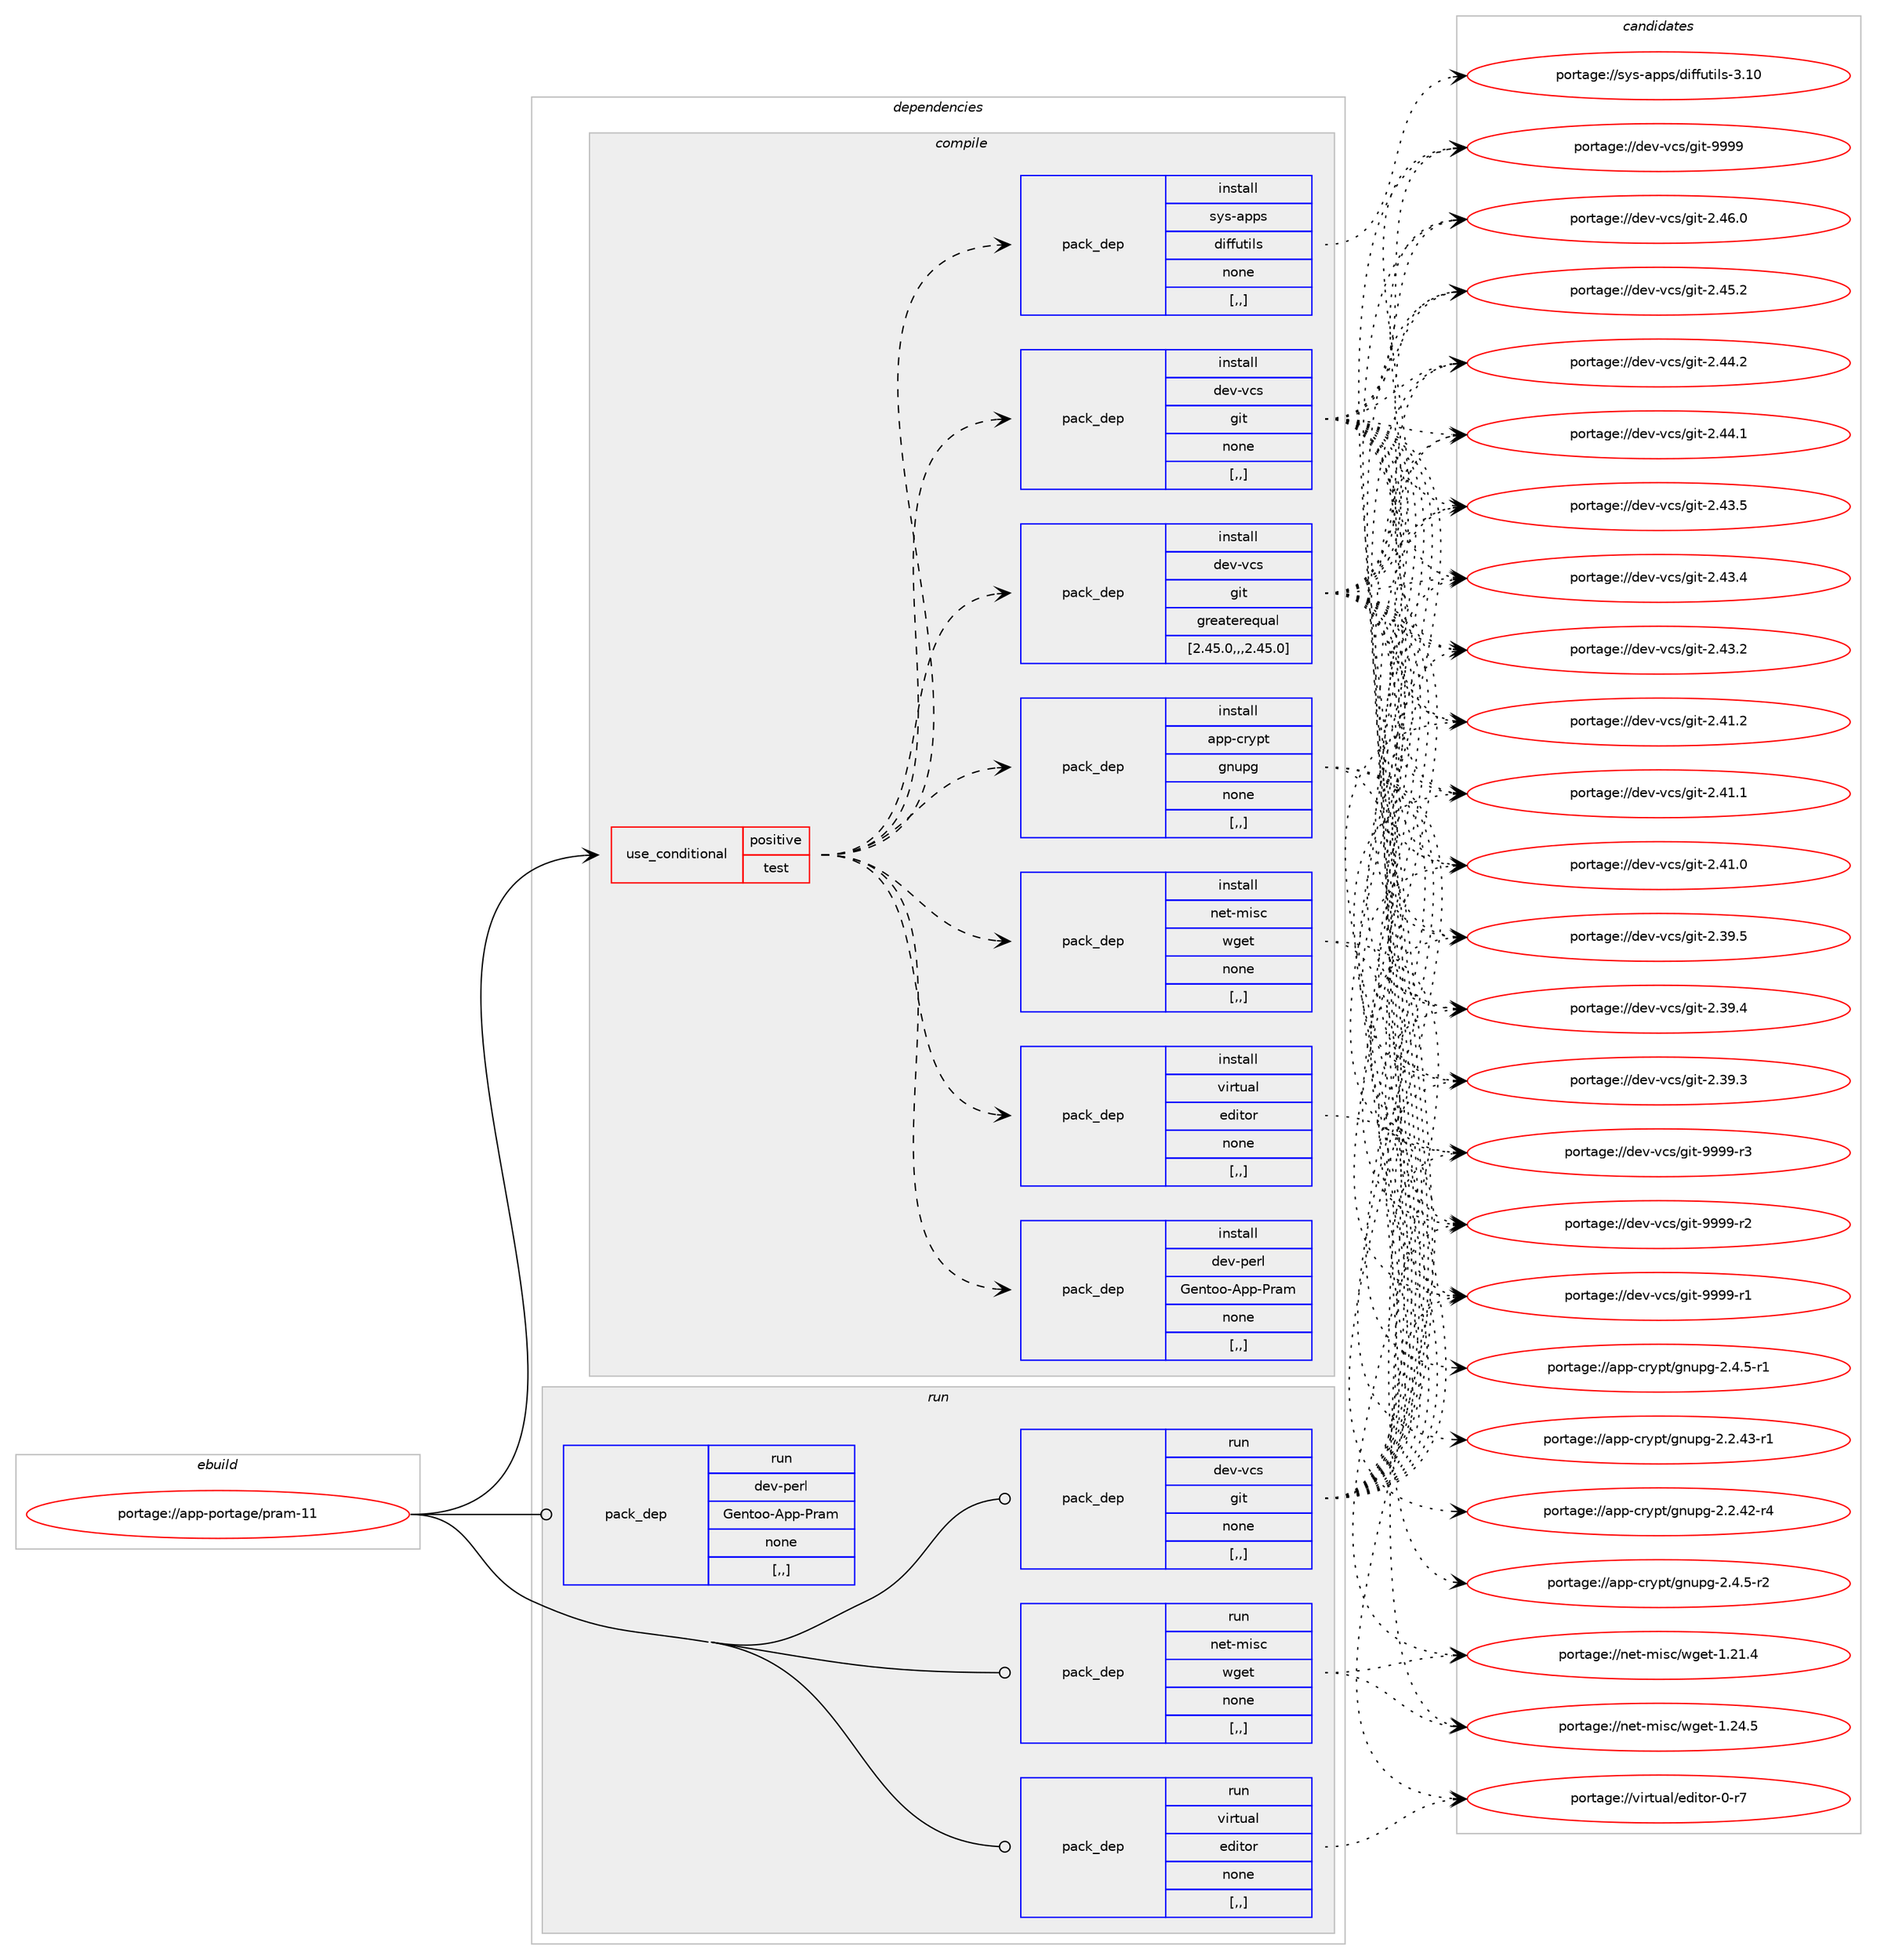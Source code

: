 digraph prolog {

# *************
# Graph options
# *************

newrank=true;
concentrate=true;
compound=true;
graph [rankdir=LR,fontname=Helvetica,fontsize=10,ranksep=1.5];#, ranksep=2.5, nodesep=0.2];
edge  [arrowhead=vee];
node  [fontname=Helvetica,fontsize=10];

# **********
# The ebuild
# **********

subgraph cluster_leftcol {
color=gray;
label=<<i>ebuild</i>>;
id [label="portage://app-portage/pram-11", color=red, width=4, href="../app-portage/pram-11.svg"];
}

# ****************
# The dependencies
# ****************

subgraph cluster_midcol {
color=gray;
label=<<i>dependencies</i>>;
subgraph cluster_compile {
fillcolor="#eeeeee";
style=filled;
label=<<i>compile</i>>;
subgraph cond144150 {
dependency545392 [label=<<TABLE BORDER="0" CELLBORDER="1" CELLSPACING="0" CELLPADDING="4"><TR><TD ROWSPAN="3" CELLPADDING="10">use_conditional</TD></TR><TR><TD>positive</TD></TR><TR><TD>test</TD></TR></TABLE>>, shape=none, color=red];
subgraph pack397163 {
dependency545393 [label=<<TABLE BORDER="0" CELLBORDER="1" CELLSPACING="0" CELLPADDING="4" WIDTH="220"><TR><TD ROWSPAN="6" CELLPADDING="30">pack_dep</TD></TR><TR><TD WIDTH="110">install</TD></TR><TR><TD>dev-vcs</TD></TR><TR><TD>git</TD></TR><TR><TD>none</TD></TR><TR><TD>[,,]</TD></TR></TABLE>>, shape=none, color=blue];
}
dependency545392:e -> dependency545393:w [weight=20,style="dashed",arrowhead="vee"];
subgraph pack397164 {
dependency545394 [label=<<TABLE BORDER="0" CELLBORDER="1" CELLSPACING="0" CELLPADDING="4" WIDTH="220"><TR><TD ROWSPAN="6" CELLPADDING="30">pack_dep</TD></TR><TR><TD WIDTH="110">install</TD></TR><TR><TD>net-misc</TD></TR><TR><TD>wget</TD></TR><TR><TD>none</TD></TR><TR><TD>[,,]</TD></TR></TABLE>>, shape=none, color=blue];
}
dependency545392:e -> dependency545394:w [weight=20,style="dashed",arrowhead="vee"];
subgraph pack397165 {
dependency545395 [label=<<TABLE BORDER="0" CELLBORDER="1" CELLSPACING="0" CELLPADDING="4" WIDTH="220"><TR><TD ROWSPAN="6" CELLPADDING="30">pack_dep</TD></TR><TR><TD WIDTH="110">install</TD></TR><TR><TD>virtual</TD></TR><TR><TD>editor</TD></TR><TR><TD>none</TD></TR><TR><TD>[,,]</TD></TR></TABLE>>, shape=none, color=blue];
}
dependency545392:e -> dependency545395:w [weight=20,style="dashed",arrowhead="vee"];
subgraph pack397166 {
dependency545396 [label=<<TABLE BORDER="0" CELLBORDER="1" CELLSPACING="0" CELLPADDING="4" WIDTH="220"><TR><TD ROWSPAN="6" CELLPADDING="30">pack_dep</TD></TR><TR><TD WIDTH="110">install</TD></TR><TR><TD>dev-perl</TD></TR><TR><TD>Gentoo-App-Pram</TD></TR><TR><TD>none</TD></TR><TR><TD>[,,]</TD></TR></TABLE>>, shape=none, color=blue];
}
dependency545392:e -> dependency545396:w [weight=20,style="dashed",arrowhead="vee"];
subgraph pack397167 {
dependency545397 [label=<<TABLE BORDER="0" CELLBORDER="1" CELLSPACING="0" CELLPADDING="4" WIDTH="220"><TR><TD ROWSPAN="6" CELLPADDING="30">pack_dep</TD></TR><TR><TD WIDTH="110">install</TD></TR><TR><TD>app-crypt</TD></TR><TR><TD>gnupg</TD></TR><TR><TD>none</TD></TR><TR><TD>[,,]</TD></TR></TABLE>>, shape=none, color=blue];
}
dependency545392:e -> dependency545397:w [weight=20,style="dashed",arrowhead="vee"];
subgraph pack397168 {
dependency545398 [label=<<TABLE BORDER="0" CELLBORDER="1" CELLSPACING="0" CELLPADDING="4" WIDTH="220"><TR><TD ROWSPAN="6" CELLPADDING="30">pack_dep</TD></TR><TR><TD WIDTH="110">install</TD></TR><TR><TD>dev-vcs</TD></TR><TR><TD>git</TD></TR><TR><TD>greaterequal</TD></TR><TR><TD>[2.45.0,,,2.45.0]</TD></TR></TABLE>>, shape=none, color=blue];
}
dependency545392:e -> dependency545398:w [weight=20,style="dashed",arrowhead="vee"];
subgraph pack397169 {
dependency545399 [label=<<TABLE BORDER="0" CELLBORDER="1" CELLSPACING="0" CELLPADDING="4" WIDTH="220"><TR><TD ROWSPAN="6" CELLPADDING="30">pack_dep</TD></TR><TR><TD WIDTH="110">install</TD></TR><TR><TD>sys-apps</TD></TR><TR><TD>diffutils</TD></TR><TR><TD>none</TD></TR><TR><TD>[,,]</TD></TR></TABLE>>, shape=none, color=blue];
}
dependency545392:e -> dependency545399:w [weight=20,style="dashed",arrowhead="vee"];
}
id:e -> dependency545392:w [weight=20,style="solid",arrowhead="vee"];
}
subgraph cluster_compileandrun {
fillcolor="#eeeeee";
style=filled;
label=<<i>compile and run</i>>;
}
subgraph cluster_run {
fillcolor="#eeeeee";
style=filled;
label=<<i>run</i>>;
subgraph pack397170 {
dependency545400 [label=<<TABLE BORDER="0" CELLBORDER="1" CELLSPACING="0" CELLPADDING="4" WIDTH="220"><TR><TD ROWSPAN="6" CELLPADDING="30">pack_dep</TD></TR><TR><TD WIDTH="110">run</TD></TR><TR><TD>dev-vcs</TD></TR><TR><TD>git</TD></TR><TR><TD>none</TD></TR><TR><TD>[,,]</TD></TR></TABLE>>, shape=none, color=blue];
}
id:e -> dependency545400:w [weight=20,style="solid",arrowhead="odot"];
subgraph pack397171 {
dependency545401 [label=<<TABLE BORDER="0" CELLBORDER="1" CELLSPACING="0" CELLPADDING="4" WIDTH="220"><TR><TD ROWSPAN="6" CELLPADDING="30">pack_dep</TD></TR><TR><TD WIDTH="110">run</TD></TR><TR><TD>net-misc</TD></TR><TR><TD>wget</TD></TR><TR><TD>none</TD></TR><TR><TD>[,,]</TD></TR></TABLE>>, shape=none, color=blue];
}
id:e -> dependency545401:w [weight=20,style="solid",arrowhead="odot"];
subgraph pack397172 {
dependency545402 [label=<<TABLE BORDER="0" CELLBORDER="1" CELLSPACING="0" CELLPADDING="4" WIDTH="220"><TR><TD ROWSPAN="6" CELLPADDING="30">pack_dep</TD></TR><TR><TD WIDTH="110">run</TD></TR><TR><TD>virtual</TD></TR><TR><TD>editor</TD></TR><TR><TD>none</TD></TR><TR><TD>[,,]</TD></TR></TABLE>>, shape=none, color=blue];
}
id:e -> dependency545402:w [weight=20,style="solid",arrowhead="odot"];
subgraph pack397173 {
dependency545403 [label=<<TABLE BORDER="0" CELLBORDER="1" CELLSPACING="0" CELLPADDING="4" WIDTH="220"><TR><TD ROWSPAN="6" CELLPADDING="30">pack_dep</TD></TR><TR><TD WIDTH="110">run</TD></TR><TR><TD>dev-perl</TD></TR><TR><TD>Gentoo-App-Pram</TD></TR><TR><TD>none</TD></TR><TR><TD>[,,]</TD></TR></TABLE>>, shape=none, color=blue];
}
id:e -> dependency545403:w [weight=20,style="solid",arrowhead="odot"];
}
}

# **************
# The candidates
# **************

subgraph cluster_choices {
rank=same;
color=gray;
label=<<i>candidates</i>>;

subgraph choice397163 {
color=black;
nodesep=1;
choice10010111845118991154710310511645575757574511451 [label="portage://dev-vcs/git-9999-r3", color=red, width=4,href="../dev-vcs/git-9999-r3.svg"];
choice10010111845118991154710310511645575757574511450 [label="portage://dev-vcs/git-9999-r2", color=red, width=4,href="../dev-vcs/git-9999-r2.svg"];
choice10010111845118991154710310511645575757574511449 [label="portage://dev-vcs/git-9999-r1", color=red, width=4,href="../dev-vcs/git-9999-r1.svg"];
choice1001011184511899115471031051164557575757 [label="portage://dev-vcs/git-9999", color=red, width=4,href="../dev-vcs/git-9999.svg"];
choice10010111845118991154710310511645504652544648 [label="portage://dev-vcs/git-2.46.0", color=red, width=4,href="../dev-vcs/git-2.46.0.svg"];
choice10010111845118991154710310511645504652534650 [label="portage://dev-vcs/git-2.45.2", color=red, width=4,href="../dev-vcs/git-2.45.2.svg"];
choice10010111845118991154710310511645504652524650 [label="portage://dev-vcs/git-2.44.2", color=red, width=4,href="../dev-vcs/git-2.44.2.svg"];
choice10010111845118991154710310511645504652524649 [label="portage://dev-vcs/git-2.44.1", color=red, width=4,href="../dev-vcs/git-2.44.1.svg"];
choice10010111845118991154710310511645504652514653 [label="portage://dev-vcs/git-2.43.5", color=red, width=4,href="../dev-vcs/git-2.43.5.svg"];
choice10010111845118991154710310511645504652514652 [label="portage://dev-vcs/git-2.43.4", color=red, width=4,href="../dev-vcs/git-2.43.4.svg"];
choice10010111845118991154710310511645504652514650 [label="portage://dev-vcs/git-2.43.2", color=red, width=4,href="../dev-vcs/git-2.43.2.svg"];
choice10010111845118991154710310511645504652494650 [label="portage://dev-vcs/git-2.41.2", color=red, width=4,href="../dev-vcs/git-2.41.2.svg"];
choice10010111845118991154710310511645504652494649 [label="portage://dev-vcs/git-2.41.1", color=red, width=4,href="../dev-vcs/git-2.41.1.svg"];
choice10010111845118991154710310511645504652494648 [label="portage://dev-vcs/git-2.41.0", color=red, width=4,href="../dev-vcs/git-2.41.0.svg"];
choice10010111845118991154710310511645504651574653 [label="portage://dev-vcs/git-2.39.5", color=red, width=4,href="../dev-vcs/git-2.39.5.svg"];
choice10010111845118991154710310511645504651574652 [label="portage://dev-vcs/git-2.39.4", color=red, width=4,href="../dev-vcs/git-2.39.4.svg"];
choice10010111845118991154710310511645504651574651 [label="portage://dev-vcs/git-2.39.3", color=red, width=4,href="../dev-vcs/git-2.39.3.svg"];
dependency545393:e -> choice10010111845118991154710310511645575757574511451:w [style=dotted,weight="100"];
dependency545393:e -> choice10010111845118991154710310511645575757574511450:w [style=dotted,weight="100"];
dependency545393:e -> choice10010111845118991154710310511645575757574511449:w [style=dotted,weight="100"];
dependency545393:e -> choice1001011184511899115471031051164557575757:w [style=dotted,weight="100"];
dependency545393:e -> choice10010111845118991154710310511645504652544648:w [style=dotted,weight="100"];
dependency545393:e -> choice10010111845118991154710310511645504652534650:w [style=dotted,weight="100"];
dependency545393:e -> choice10010111845118991154710310511645504652524650:w [style=dotted,weight="100"];
dependency545393:e -> choice10010111845118991154710310511645504652524649:w [style=dotted,weight="100"];
dependency545393:e -> choice10010111845118991154710310511645504652514653:w [style=dotted,weight="100"];
dependency545393:e -> choice10010111845118991154710310511645504652514652:w [style=dotted,weight="100"];
dependency545393:e -> choice10010111845118991154710310511645504652514650:w [style=dotted,weight="100"];
dependency545393:e -> choice10010111845118991154710310511645504652494650:w [style=dotted,weight="100"];
dependency545393:e -> choice10010111845118991154710310511645504652494649:w [style=dotted,weight="100"];
dependency545393:e -> choice10010111845118991154710310511645504652494648:w [style=dotted,weight="100"];
dependency545393:e -> choice10010111845118991154710310511645504651574653:w [style=dotted,weight="100"];
dependency545393:e -> choice10010111845118991154710310511645504651574652:w [style=dotted,weight="100"];
dependency545393:e -> choice10010111845118991154710310511645504651574651:w [style=dotted,weight="100"];
}
subgraph choice397164 {
color=black;
nodesep=1;
choice11010111645109105115994711910310111645494650524653 [label="portage://net-misc/wget-1.24.5", color=red, width=4,href="../net-misc/wget-1.24.5.svg"];
choice11010111645109105115994711910310111645494650494652 [label="portage://net-misc/wget-1.21.4", color=red, width=4,href="../net-misc/wget-1.21.4.svg"];
dependency545394:e -> choice11010111645109105115994711910310111645494650524653:w [style=dotted,weight="100"];
dependency545394:e -> choice11010111645109105115994711910310111645494650494652:w [style=dotted,weight="100"];
}
subgraph choice397165 {
color=black;
nodesep=1;
choice118105114116117971084710110010511611111445484511455 [label="portage://virtual/editor-0-r7", color=red, width=4,href="../virtual/editor-0-r7.svg"];
dependency545395:e -> choice118105114116117971084710110010511611111445484511455:w [style=dotted,weight="100"];
}
subgraph choice397166 {
color=black;
nodesep=1;
}
subgraph choice397167 {
color=black;
nodesep=1;
choice971121124599114121112116471031101171121034550465246534511450 [label="portage://app-crypt/gnupg-2.4.5-r2", color=red, width=4,href="../app-crypt/gnupg-2.4.5-r2.svg"];
choice971121124599114121112116471031101171121034550465246534511449 [label="portage://app-crypt/gnupg-2.4.5-r1", color=red, width=4,href="../app-crypt/gnupg-2.4.5-r1.svg"];
choice97112112459911412111211647103110117112103455046504652514511449 [label="portage://app-crypt/gnupg-2.2.43-r1", color=red, width=4,href="../app-crypt/gnupg-2.2.43-r1.svg"];
choice97112112459911412111211647103110117112103455046504652504511452 [label="portage://app-crypt/gnupg-2.2.42-r4", color=red, width=4,href="../app-crypt/gnupg-2.2.42-r4.svg"];
dependency545397:e -> choice971121124599114121112116471031101171121034550465246534511450:w [style=dotted,weight="100"];
dependency545397:e -> choice971121124599114121112116471031101171121034550465246534511449:w [style=dotted,weight="100"];
dependency545397:e -> choice97112112459911412111211647103110117112103455046504652514511449:w [style=dotted,weight="100"];
dependency545397:e -> choice97112112459911412111211647103110117112103455046504652504511452:w [style=dotted,weight="100"];
}
subgraph choice397168 {
color=black;
nodesep=1;
choice10010111845118991154710310511645575757574511451 [label="portage://dev-vcs/git-9999-r3", color=red, width=4,href="../dev-vcs/git-9999-r3.svg"];
choice10010111845118991154710310511645575757574511450 [label="portage://dev-vcs/git-9999-r2", color=red, width=4,href="../dev-vcs/git-9999-r2.svg"];
choice10010111845118991154710310511645575757574511449 [label="portage://dev-vcs/git-9999-r1", color=red, width=4,href="../dev-vcs/git-9999-r1.svg"];
choice1001011184511899115471031051164557575757 [label="portage://dev-vcs/git-9999", color=red, width=4,href="../dev-vcs/git-9999.svg"];
choice10010111845118991154710310511645504652544648 [label="portage://dev-vcs/git-2.46.0", color=red, width=4,href="../dev-vcs/git-2.46.0.svg"];
choice10010111845118991154710310511645504652534650 [label="portage://dev-vcs/git-2.45.2", color=red, width=4,href="../dev-vcs/git-2.45.2.svg"];
choice10010111845118991154710310511645504652524650 [label="portage://dev-vcs/git-2.44.2", color=red, width=4,href="../dev-vcs/git-2.44.2.svg"];
choice10010111845118991154710310511645504652524649 [label="portage://dev-vcs/git-2.44.1", color=red, width=4,href="../dev-vcs/git-2.44.1.svg"];
choice10010111845118991154710310511645504652514653 [label="portage://dev-vcs/git-2.43.5", color=red, width=4,href="../dev-vcs/git-2.43.5.svg"];
choice10010111845118991154710310511645504652514652 [label="portage://dev-vcs/git-2.43.4", color=red, width=4,href="../dev-vcs/git-2.43.4.svg"];
choice10010111845118991154710310511645504652514650 [label="portage://dev-vcs/git-2.43.2", color=red, width=4,href="../dev-vcs/git-2.43.2.svg"];
choice10010111845118991154710310511645504652494650 [label="portage://dev-vcs/git-2.41.2", color=red, width=4,href="../dev-vcs/git-2.41.2.svg"];
choice10010111845118991154710310511645504652494649 [label="portage://dev-vcs/git-2.41.1", color=red, width=4,href="../dev-vcs/git-2.41.1.svg"];
choice10010111845118991154710310511645504652494648 [label="portage://dev-vcs/git-2.41.0", color=red, width=4,href="../dev-vcs/git-2.41.0.svg"];
choice10010111845118991154710310511645504651574653 [label="portage://dev-vcs/git-2.39.5", color=red, width=4,href="../dev-vcs/git-2.39.5.svg"];
choice10010111845118991154710310511645504651574652 [label="portage://dev-vcs/git-2.39.4", color=red, width=4,href="../dev-vcs/git-2.39.4.svg"];
choice10010111845118991154710310511645504651574651 [label="portage://dev-vcs/git-2.39.3", color=red, width=4,href="../dev-vcs/git-2.39.3.svg"];
dependency545398:e -> choice10010111845118991154710310511645575757574511451:w [style=dotted,weight="100"];
dependency545398:e -> choice10010111845118991154710310511645575757574511450:w [style=dotted,weight="100"];
dependency545398:e -> choice10010111845118991154710310511645575757574511449:w [style=dotted,weight="100"];
dependency545398:e -> choice1001011184511899115471031051164557575757:w [style=dotted,weight="100"];
dependency545398:e -> choice10010111845118991154710310511645504652544648:w [style=dotted,weight="100"];
dependency545398:e -> choice10010111845118991154710310511645504652534650:w [style=dotted,weight="100"];
dependency545398:e -> choice10010111845118991154710310511645504652524650:w [style=dotted,weight="100"];
dependency545398:e -> choice10010111845118991154710310511645504652524649:w [style=dotted,weight="100"];
dependency545398:e -> choice10010111845118991154710310511645504652514653:w [style=dotted,weight="100"];
dependency545398:e -> choice10010111845118991154710310511645504652514652:w [style=dotted,weight="100"];
dependency545398:e -> choice10010111845118991154710310511645504652514650:w [style=dotted,weight="100"];
dependency545398:e -> choice10010111845118991154710310511645504652494650:w [style=dotted,weight="100"];
dependency545398:e -> choice10010111845118991154710310511645504652494649:w [style=dotted,weight="100"];
dependency545398:e -> choice10010111845118991154710310511645504652494648:w [style=dotted,weight="100"];
dependency545398:e -> choice10010111845118991154710310511645504651574653:w [style=dotted,weight="100"];
dependency545398:e -> choice10010111845118991154710310511645504651574652:w [style=dotted,weight="100"];
dependency545398:e -> choice10010111845118991154710310511645504651574651:w [style=dotted,weight="100"];
}
subgraph choice397169 {
color=black;
nodesep=1;
choice1151211154597112112115471001051021021171161051081154551464948 [label="portage://sys-apps/diffutils-3.10", color=red, width=4,href="../sys-apps/diffutils-3.10.svg"];
dependency545399:e -> choice1151211154597112112115471001051021021171161051081154551464948:w [style=dotted,weight="100"];
}
subgraph choice397170 {
color=black;
nodesep=1;
choice10010111845118991154710310511645575757574511451 [label="portage://dev-vcs/git-9999-r3", color=red, width=4,href="../dev-vcs/git-9999-r3.svg"];
choice10010111845118991154710310511645575757574511450 [label="portage://dev-vcs/git-9999-r2", color=red, width=4,href="../dev-vcs/git-9999-r2.svg"];
choice10010111845118991154710310511645575757574511449 [label="portage://dev-vcs/git-9999-r1", color=red, width=4,href="../dev-vcs/git-9999-r1.svg"];
choice1001011184511899115471031051164557575757 [label="portage://dev-vcs/git-9999", color=red, width=4,href="../dev-vcs/git-9999.svg"];
choice10010111845118991154710310511645504652544648 [label="portage://dev-vcs/git-2.46.0", color=red, width=4,href="../dev-vcs/git-2.46.0.svg"];
choice10010111845118991154710310511645504652534650 [label="portage://dev-vcs/git-2.45.2", color=red, width=4,href="../dev-vcs/git-2.45.2.svg"];
choice10010111845118991154710310511645504652524650 [label="portage://dev-vcs/git-2.44.2", color=red, width=4,href="../dev-vcs/git-2.44.2.svg"];
choice10010111845118991154710310511645504652524649 [label="portage://dev-vcs/git-2.44.1", color=red, width=4,href="../dev-vcs/git-2.44.1.svg"];
choice10010111845118991154710310511645504652514653 [label="portage://dev-vcs/git-2.43.5", color=red, width=4,href="../dev-vcs/git-2.43.5.svg"];
choice10010111845118991154710310511645504652514652 [label="portage://dev-vcs/git-2.43.4", color=red, width=4,href="../dev-vcs/git-2.43.4.svg"];
choice10010111845118991154710310511645504652514650 [label="portage://dev-vcs/git-2.43.2", color=red, width=4,href="../dev-vcs/git-2.43.2.svg"];
choice10010111845118991154710310511645504652494650 [label="portage://dev-vcs/git-2.41.2", color=red, width=4,href="../dev-vcs/git-2.41.2.svg"];
choice10010111845118991154710310511645504652494649 [label="portage://dev-vcs/git-2.41.1", color=red, width=4,href="../dev-vcs/git-2.41.1.svg"];
choice10010111845118991154710310511645504652494648 [label="portage://dev-vcs/git-2.41.0", color=red, width=4,href="../dev-vcs/git-2.41.0.svg"];
choice10010111845118991154710310511645504651574653 [label="portage://dev-vcs/git-2.39.5", color=red, width=4,href="../dev-vcs/git-2.39.5.svg"];
choice10010111845118991154710310511645504651574652 [label="portage://dev-vcs/git-2.39.4", color=red, width=4,href="../dev-vcs/git-2.39.4.svg"];
choice10010111845118991154710310511645504651574651 [label="portage://dev-vcs/git-2.39.3", color=red, width=4,href="../dev-vcs/git-2.39.3.svg"];
dependency545400:e -> choice10010111845118991154710310511645575757574511451:w [style=dotted,weight="100"];
dependency545400:e -> choice10010111845118991154710310511645575757574511450:w [style=dotted,weight="100"];
dependency545400:e -> choice10010111845118991154710310511645575757574511449:w [style=dotted,weight="100"];
dependency545400:e -> choice1001011184511899115471031051164557575757:w [style=dotted,weight="100"];
dependency545400:e -> choice10010111845118991154710310511645504652544648:w [style=dotted,weight="100"];
dependency545400:e -> choice10010111845118991154710310511645504652534650:w [style=dotted,weight="100"];
dependency545400:e -> choice10010111845118991154710310511645504652524650:w [style=dotted,weight="100"];
dependency545400:e -> choice10010111845118991154710310511645504652524649:w [style=dotted,weight="100"];
dependency545400:e -> choice10010111845118991154710310511645504652514653:w [style=dotted,weight="100"];
dependency545400:e -> choice10010111845118991154710310511645504652514652:w [style=dotted,weight="100"];
dependency545400:e -> choice10010111845118991154710310511645504652514650:w [style=dotted,weight="100"];
dependency545400:e -> choice10010111845118991154710310511645504652494650:w [style=dotted,weight="100"];
dependency545400:e -> choice10010111845118991154710310511645504652494649:w [style=dotted,weight="100"];
dependency545400:e -> choice10010111845118991154710310511645504652494648:w [style=dotted,weight="100"];
dependency545400:e -> choice10010111845118991154710310511645504651574653:w [style=dotted,weight="100"];
dependency545400:e -> choice10010111845118991154710310511645504651574652:w [style=dotted,weight="100"];
dependency545400:e -> choice10010111845118991154710310511645504651574651:w [style=dotted,weight="100"];
}
subgraph choice397171 {
color=black;
nodesep=1;
choice11010111645109105115994711910310111645494650524653 [label="portage://net-misc/wget-1.24.5", color=red, width=4,href="../net-misc/wget-1.24.5.svg"];
choice11010111645109105115994711910310111645494650494652 [label="portage://net-misc/wget-1.21.4", color=red, width=4,href="../net-misc/wget-1.21.4.svg"];
dependency545401:e -> choice11010111645109105115994711910310111645494650524653:w [style=dotted,weight="100"];
dependency545401:e -> choice11010111645109105115994711910310111645494650494652:w [style=dotted,weight="100"];
}
subgraph choice397172 {
color=black;
nodesep=1;
choice118105114116117971084710110010511611111445484511455 [label="portage://virtual/editor-0-r7", color=red, width=4,href="../virtual/editor-0-r7.svg"];
dependency545402:e -> choice118105114116117971084710110010511611111445484511455:w [style=dotted,weight="100"];
}
subgraph choice397173 {
color=black;
nodesep=1;
}
}

}
